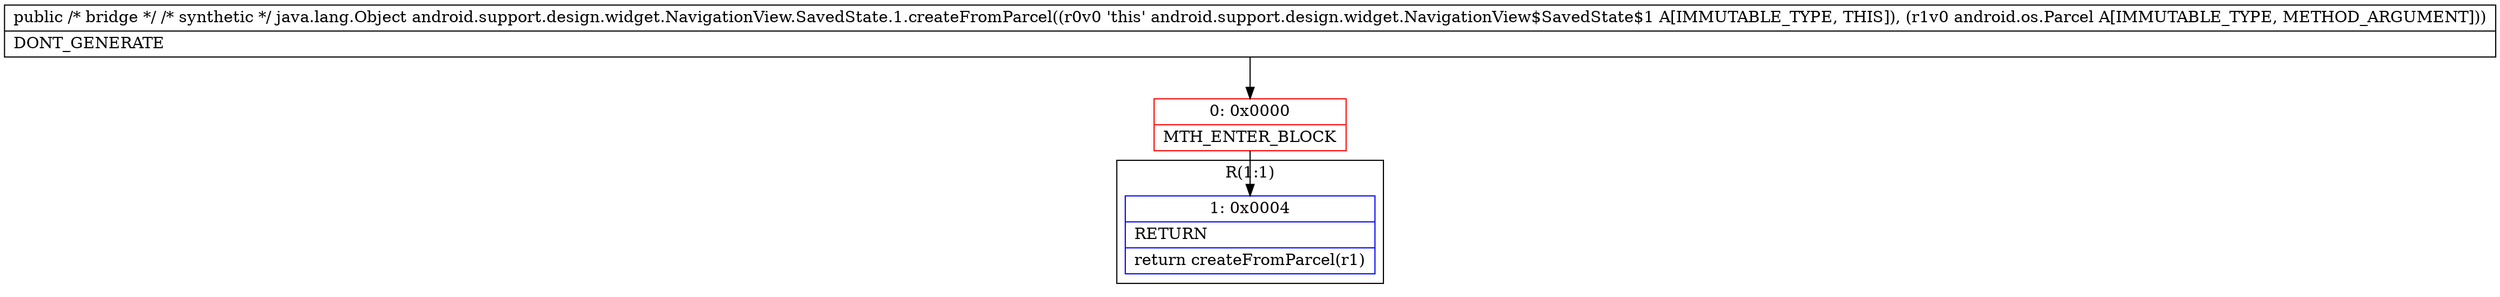 digraph "CFG forandroid.support.design.widget.NavigationView.SavedState.1.createFromParcel(Landroid\/os\/Parcel;)Ljava\/lang\/Object;" {
subgraph cluster_Region_1907131221 {
label = "R(1:1)";
node [shape=record,color=blue];
Node_1 [shape=record,label="{1\:\ 0x0004|RETURN\l|return createFromParcel(r1)\l}"];
}
Node_0 [shape=record,color=red,label="{0\:\ 0x0000|MTH_ENTER_BLOCK\l}"];
MethodNode[shape=record,label="{public \/* bridge *\/ \/* synthetic *\/ java.lang.Object android.support.design.widget.NavigationView.SavedState.1.createFromParcel((r0v0 'this' android.support.design.widget.NavigationView$SavedState$1 A[IMMUTABLE_TYPE, THIS]), (r1v0 android.os.Parcel A[IMMUTABLE_TYPE, METHOD_ARGUMENT]))  | DONT_GENERATE\l}"];
MethodNode -> Node_0;
Node_0 -> Node_1;
}

